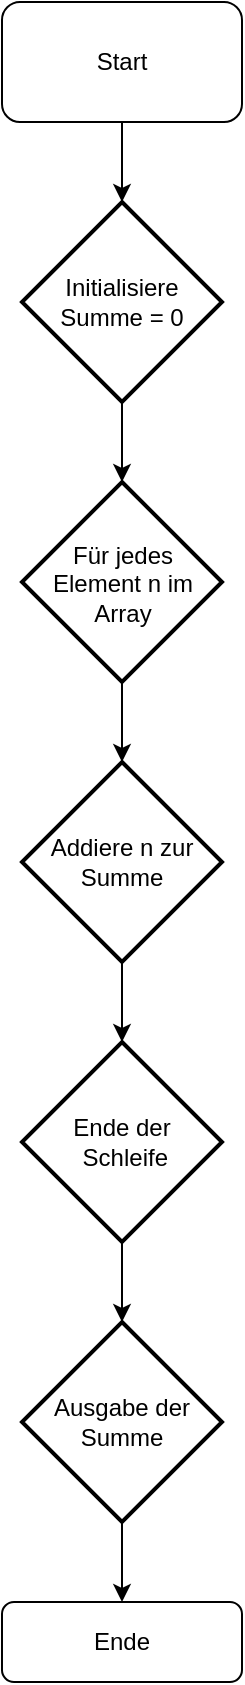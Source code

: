 <mxfile version="21.3.3" type="github">
  <diagram id="C5RBs43oDa-KdzZeNtuy" name="Page-1">
    <mxGraphModel dx="377" dy="745" grid="1" gridSize="10" guides="1" tooltips="1" connect="1" arrows="1" fold="1" page="1" pageScale="1" pageWidth="827" pageHeight="1169" math="0" shadow="0">
      <root>
        <mxCell id="WIyWlLk6GJQsqaUBKTNV-0" />
        <mxCell id="WIyWlLk6GJQsqaUBKTNV-1" parent="WIyWlLk6GJQsqaUBKTNV-0" />
        <mxCell id="ex5BI4-EXl4Qn7x2g2gQ-10" style="edgeStyle=orthogonalEdgeStyle;rounded=0;orthogonalLoop=1;jettySize=auto;html=1;exitX=0.5;exitY=1;exitDx=0;exitDy=0;entryX=0.5;entryY=0;entryDx=0;entryDy=0;entryPerimeter=0;" edge="1" parent="WIyWlLk6GJQsqaUBKTNV-1" source="WIyWlLk6GJQsqaUBKTNV-3" target="ex5BI4-EXl4Qn7x2g2gQ-9">
          <mxGeometry relative="1" as="geometry" />
        </mxCell>
        <mxCell id="WIyWlLk6GJQsqaUBKTNV-3" value="Start" style="rounded=1;whiteSpace=wrap;html=1;fontSize=12;glass=0;strokeWidth=1;shadow=0;" parent="WIyWlLk6GJQsqaUBKTNV-1" vertex="1">
          <mxGeometry x="160" y="80" width="120" height="60" as="geometry" />
        </mxCell>
        <mxCell id="WIyWlLk6GJQsqaUBKTNV-11" value="Ende" style="rounded=1;whiteSpace=wrap;html=1;fontSize=12;glass=0;strokeWidth=1;shadow=0;" parent="WIyWlLk6GJQsqaUBKTNV-1" vertex="1">
          <mxGeometry x="160" y="880" width="120" height="40" as="geometry" />
        </mxCell>
        <mxCell id="ex5BI4-EXl4Qn7x2g2gQ-8" style="edgeStyle=orthogonalEdgeStyle;rounded=0;orthogonalLoop=1;jettySize=auto;html=1;exitX=0.5;exitY=1;exitDx=0;exitDy=0;exitPerimeter=0;" edge="1" parent="WIyWlLk6GJQsqaUBKTNV-1" source="ex5BI4-EXl4Qn7x2g2gQ-1" target="ex5BI4-EXl4Qn7x2g2gQ-7">
          <mxGeometry relative="1" as="geometry" />
        </mxCell>
        <mxCell id="ex5BI4-EXl4Qn7x2g2gQ-1" value="Für jedes Element n im Array" style="strokeWidth=2;shape=mxgraph.flowchart.decision;fontSize=12;html=1;whiteSpace=wrap;spacingTop=1;spacingLeft=1;" vertex="1" parent="WIyWlLk6GJQsqaUBKTNV-1">
          <mxGeometry x="170" y="320" width="100" height="100" as="geometry" />
        </mxCell>
        <mxCell id="ex5BI4-EXl4Qn7x2g2gQ-14" style="edgeStyle=orthogonalEdgeStyle;rounded=0;orthogonalLoop=1;jettySize=auto;html=1;exitX=0.5;exitY=1;exitDx=0;exitDy=0;exitPerimeter=0;entryX=0.5;entryY=0;entryDx=0;entryDy=0;entryPerimeter=0;" edge="1" parent="WIyWlLk6GJQsqaUBKTNV-1" source="ex5BI4-EXl4Qn7x2g2gQ-7" target="ex5BI4-EXl4Qn7x2g2gQ-12">
          <mxGeometry relative="1" as="geometry" />
        </mxCell>
        <mxCell id="ex5BI4-EXl4Qn7x2g2gQ-7" value="Addiere n zur Summe" style="strokeWidth=2;html=1;shape=mxgraph.flowchart.decision;whiteSpace=wrap;" vertex="1" parent="WIyWlLk6GJQsqaUBKTNV-1">
          <mxGeometry x="170" y="460" width="100" height="100" as="geometry" />
        </mxCell>
        <mxCell id="ex5BI4-EXl4Qn7x2g2gQ-11" style="edgeStyle=orthogonalEdgeStyle;rounded=0;orthogonalLoop=1;jettySize=auto;html=1;exitX=0.5;exitY=1;exitDx=0;exitDy=0;exitPerimeter=0;entryX=0.5;entryY=0;entryDx=0;entryDy=0;entryPerimeter=0;" edge="1" parent="WIyWlLk6GJQsqaUBKTNV-1" source="ex5BI4-EXl4Qn7x2g2gQ-9" target="ex5BI4-EXl4Qn7x2g2gQ-1">
          <mxGeometry relative="1" as="geometry" />
        </mxCell>
        <mxCell id="ex5BI4-EXl4Qn7x2g2gQ-9" value="Initialisiere Summe = 0" style="strokeWidth=2;html=1;shape=mxgraph.flowchart.decision;whiteSpace=wrap;" vertex="1" parent="WIyWlLk6GJQsqaUBKTNV-1">
          <mxGeometry x="170" y="180" width="100" height="100" as="geometry" />
        </mxCell>
        <mxCell id="ex5BI4-EXl4Qn7x2g2gQ-15" style="edgeStyle=orthogonalEdgeStyle;rounded=0;orthogonalLoop=1;jettySize=auto;html=1;exitX=0.5;exitY=1;exitDx=0;exitDy=0;exitPerimeter=0;" edge="1" parent="WIyWlLk6GJQsqaUBKTNV-1" source="ex5BI4-EXl4Qn7x2g2gQ-12" target="ex5BI4-EXl4Qn7x2g2gQ-13">
          <mxGeometry relative="1" as="geometry" />
        </mxCell>
        <mxCell id="ex5BI4-EXl4Qn7x2g2gQ-12" value="&lt;div&gt;Ende der&lt;/div&gt;&lt;div&gt;&amp;nbsp;Schleife&lt;/div&gt;" style="strokeWidth=2;html=1;shape=mxgraph.flowchart.decision;whiteSpace=wrap;spacingLeft=0;spacingBottom=0;" vertex="1" parent="WIyWlLk6GJQsqaUBKTNV-1">
          <mxGeometry x="170" y="600" width="100" height="100" as="geometry" />
        </mxCell>
        <mxCell id="ex5BI4-EXl4Qn7x2g2gQ-16" style="edgeStyle=orthogonalEdgeStyle;rounded=0;orthogonalLoop=1;jettySize=auto;html=1;exitX=0.5;exitY=1;exitDx=0;exitDy=0;exitPerimeter=0;entryX=0.5;entryY=0;entryDx=0;entryDy=0;" edge="1" parent="WIyWlLk6GJQsqaUBKTNV-1" source="ex5BI4-EXl4Qn7x2g2gQ-13" target="WIyWlLk6GJQsqaUBKTNV-11">
          <mxGeometry relative="1" as="geometry" />
        </mxCell>
        <mxCell id="ex5BI4-EXl4Qn7x2g2gQ-13" value="Ausgabe der Summe" style="strokeWidth=2;html=1;shape=mxgraph.flowchart.decision;whiteSpace=wrap;" vertex="1" parent="WIyWlLk6GJQsqaUBKTNV-1">
          <mxGeometry x="170" y="740" width="100" height="100" as="geometry" />
        </mxCell>
      </root>
    </mxGraphModel>
  </diagram>
</mxfile>
